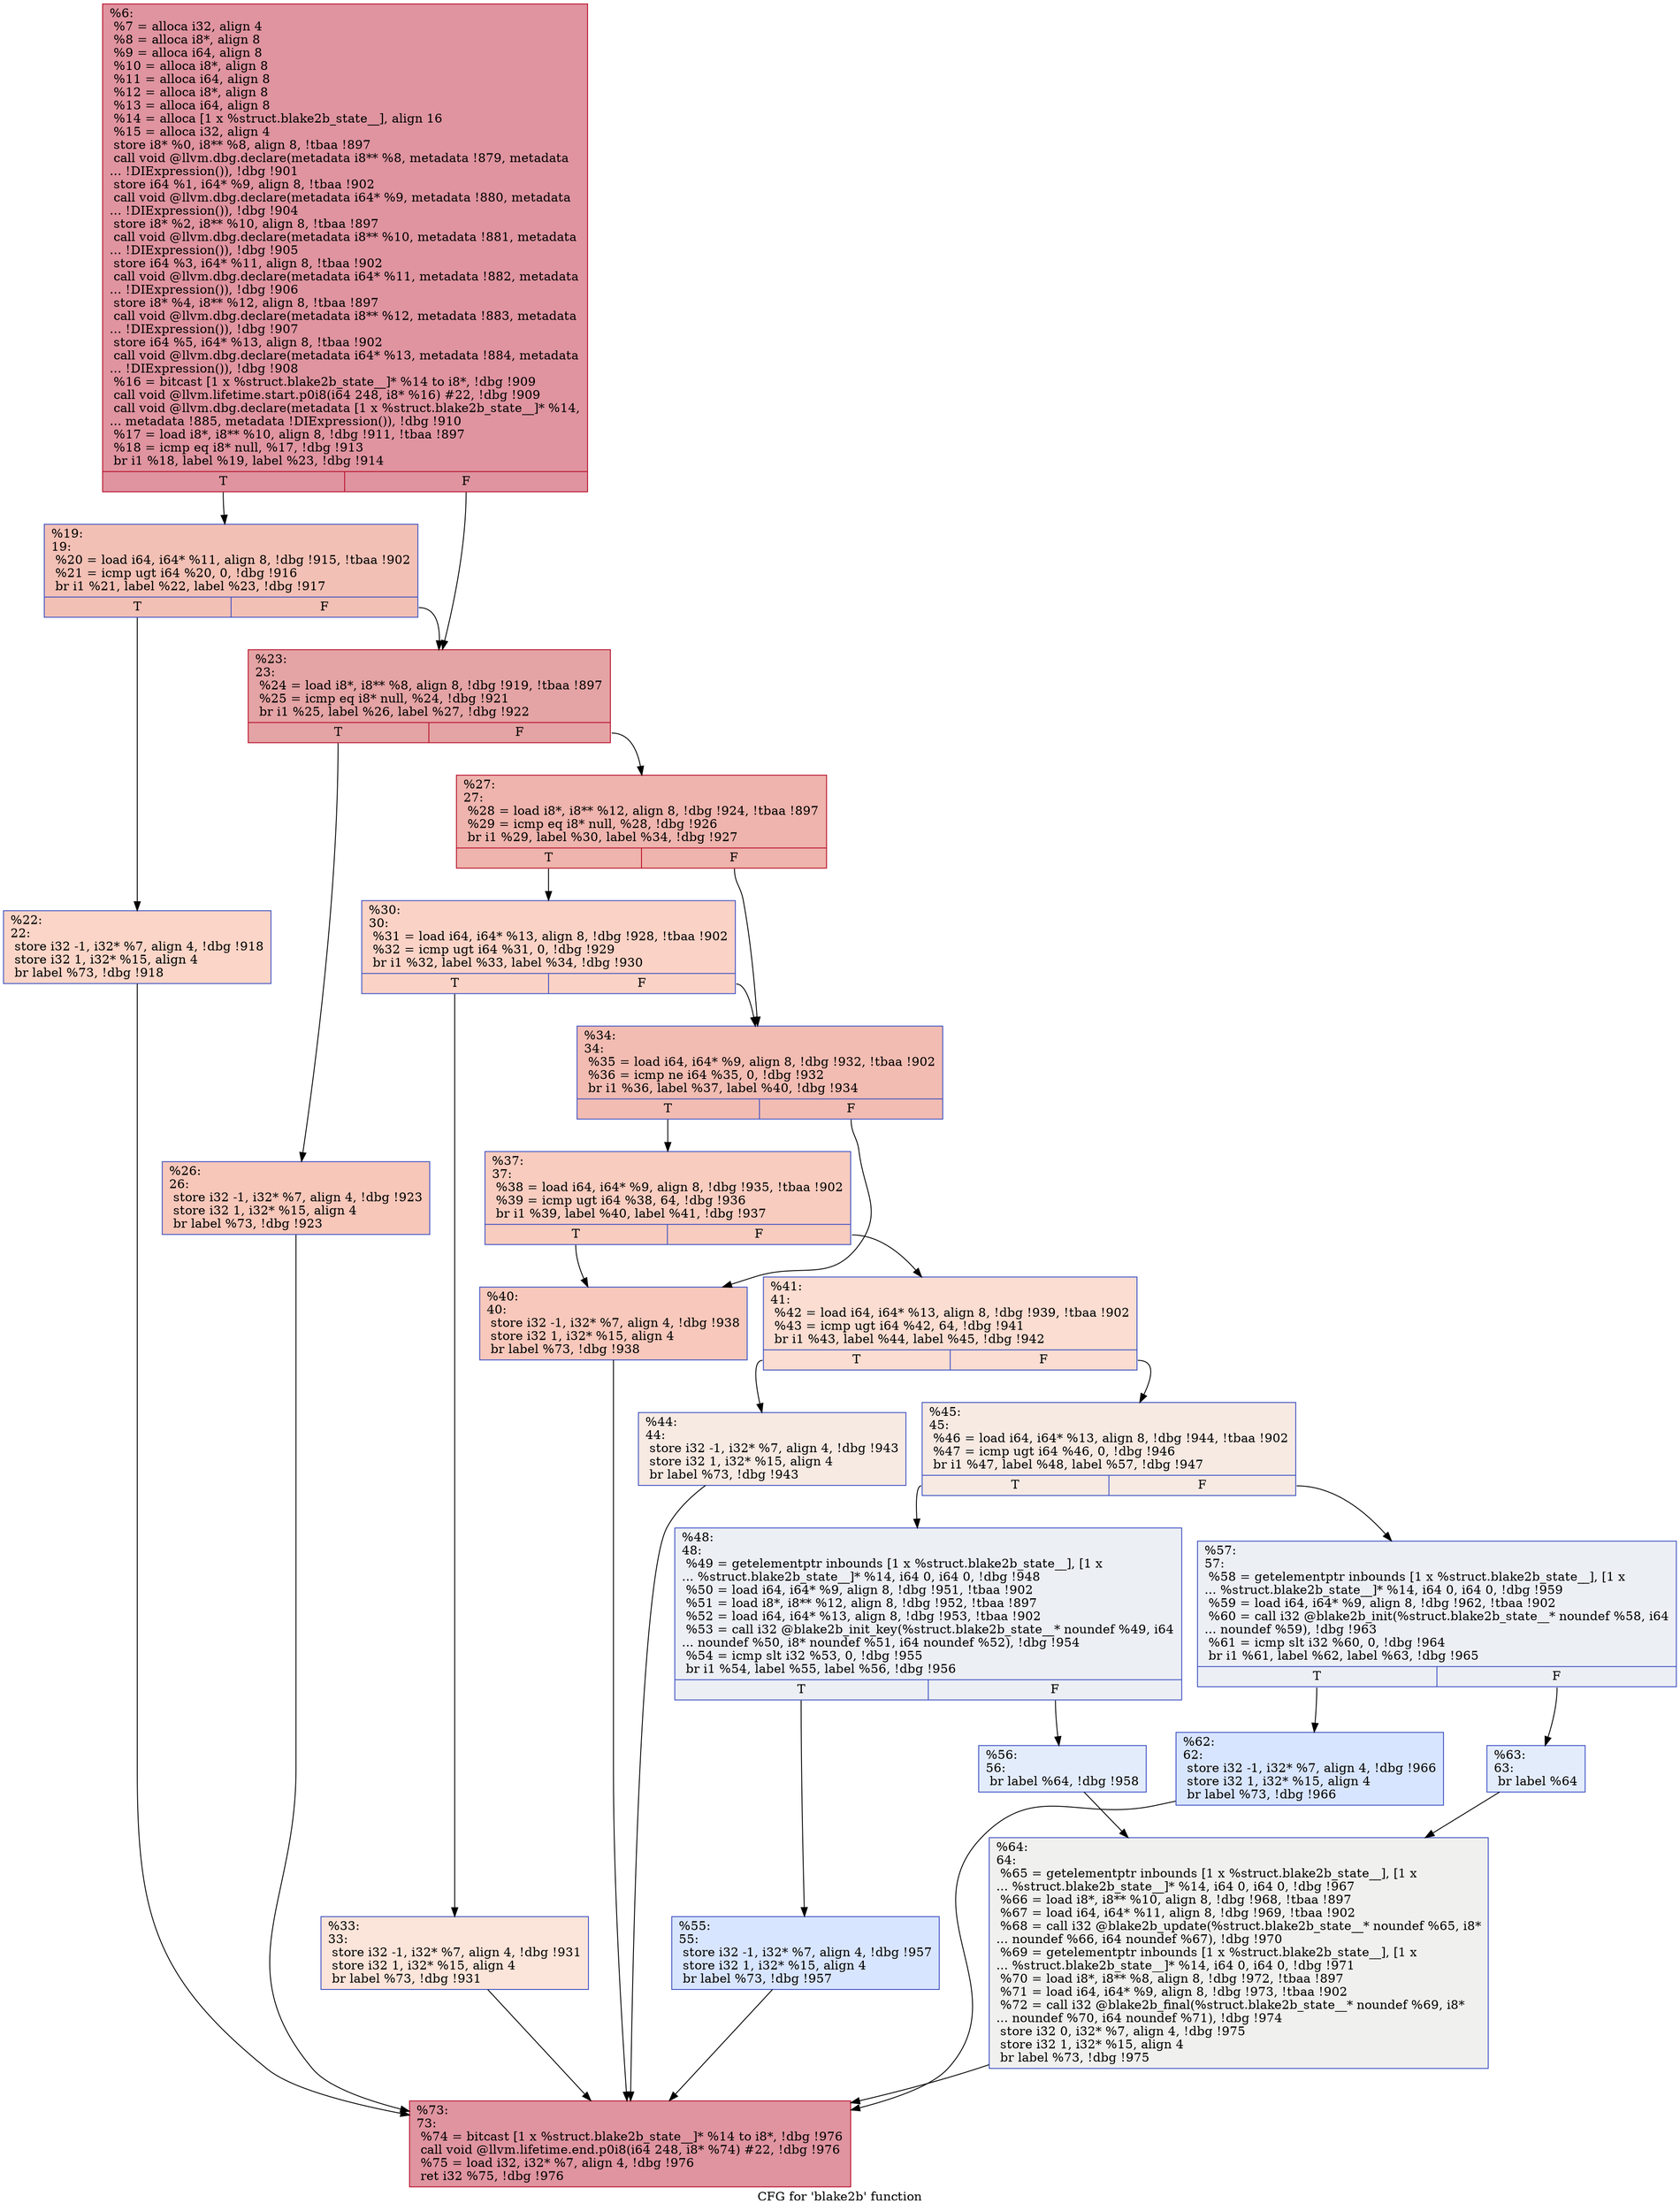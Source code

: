 digraph "CFG for 'blake2b' function" {
	label="CFG for 'blake2b' function";

	Node0x1282700 [shape=record,color="#b70d28ff", style=filled, fillcolor="#b70d2870",label="{%6:\l  %7 = alloca i32, align 4\l  %8 = alloca i8*, align 8\l  %9 = alloca i64, align 8\l  %10 = alloca i8*, align 8\l  %11 = alloca i64, align 8\l  %12 = alloca i8*, align 8\l  %13 = alloca i64, align 8\l  %14 = alloca [1 x %struct.blake2b_state__], align 16\l  %15 = alloca i32, align 4\l  store i8* %0, i8** %8, align 8, !tbaa !897\l  call void @llvm.dbg.declare(metadata i8** %8, metadata !879, metadata\l... !DIExpression()), !dbg !901\l  store i64 %1, i64* %9, align 8, !tbaa !902\l  call void @llvm.dbg.declare(metadata i64* %9, metadata !880, metadata\l... !DIExpression()), !dbg !904\l  store i8* %2, i8** %10, align 8, !tbaa !897\l  call void @llvm.dbg.declare(metadata i8** %10, metadata !881, metadata\l... !DIExpression()), !dbg !905\l  store i64 %3, i64* %11, align 8, !tbaa !902\l  call void @llvm.dbg.declare(metadata i64* %11, metadata !882, metadata\l... !DIExpression()), !dbg !906\l  store i8* %4, i8** %12, align 8, !tbaa !897\l  call void @llvm.dbg.declare(metadata i8** %12, metadata !883, metadata\l... !DIExpression()), !dbg !907\l  store i64 %5, i64* %13, align 8, !tbaa !902\l  call void @llvm.dbg.declare(metadata i64* %13, metadata !884, metadata\l... !DIExpression()), !dbg !908\l  %16 = bitcast [1 x %struct.blake2b_state__]* %14 to i8*, !dbg !909\l  call void @llvm.lifetime.start.p0i8(i64 248, i8* %16) #22, !dbg !909\l  call void @llvm.dbg.declare(metadata [1 x %struct.blake2b_state__]* %14,\l... metadata !885, metadata !DIExpression()), !dbg !910\l  %17 = load i8*, i8** %10, align 8, !dbg !911, !tbaa !897\l  %18 = icmp eq i8* null, %17, !dbg !913\l  br i1 %18, label %19, label %23, !dbg !914\l|{<s0>T|<s1>F}}"];
	Node0x1282700:s0 -> Node0x1282810;
	Node0x1282700:s1 -> Node0x12828b0;
	Node0x1282810 [shape=record,color="#3d50c3ff", style=filled, fillcolor="#e5705870",label="{%19:\l19:                                               \l  %20 = load i64, i64* %11, align 8, !dbg !915, !tbaa !902\l  %21 = icmp ugt i64 %20, 0, !dbg !916\l  br i1 %21, label %22, label %23, !dbg !917\l|{<s0>T|<s1>F}}"];
	Node0x1282810:s0 -> Node0x1282860;
	Node0x1282810:s1 -> Node0x12828b0;
	Node0x1282860 [shape=record,color="#3d50c3ff", style=filled, fillcolor="#f5a08170",label="{%22:\l22:                                               \l  store i32 -1, i32* %7, align 4, !dbg !918\l  store i32 1, i32* %15, align 4\l  br label %73, !dbg !918\l}"];
	Node0x1282860 -> Node0x1282e50;
	Node0x12828b0 [shape=record,color="#b70d28ff", style=filled, fillcolor="#c32e3170",label="{%23:\l23:                                               \l  %24 = load i8*, i8** %8, align 8, !dbg !919, !tbaa !897\l  %25 = icmp eq i8* null, %24, !dbg !921\l  br i1 %25, label %26, label %27, !dbg !922\l|{<s0>T|<s1>F}}"];
	Node0x12828b0:s0 -> Node0x1282900;
	Node0x12828b0:s1 -> Node0x1282950;
	Node0x1282900 [shape=record,color="#3d50c3ff", style=filled, fillcolor="#ec7f6370",label="{%26:\l26:                                               \l  store i32 -1, i32* %7, align 4, !dbg !923\l  store i32 1, i32* %15, align 4\l  br label %73, !dbg !923\l}"];
	Node0x1282900 -> Node0x1282e50;
	Node0x1282950 [shape=record,color="#b70d28ff", style=filled, fillcolor="#d8564670",label="{%27:\l27:                                               \l  %28 = load i8*, i8** %12, align 8, !dbg !924, !tbaa !897\l  %29 = icmp eq i8* null, %28, !dbg !926\l  br i1 %29, label %30, label %34, !dbg !927\l|{<s0>T|<s1>F}}"];
	Node0x1282950:s0 -> Node0x12829a0;
	Node0x1282950:s1 -> Node0x1282a40;
	Node0x12829a0 [shape=record,color="#3d50c3ff", style=filled, fillcolor="#f59c7d70",label="{%30:\l30:                                               \l  %31 = load i64, i64* %13, align 8, !dbg !928, !tbaa !902\l  %32 = icmp ugt i64 %31, 0, !dbg !929\l  br i1 %32, label %33, label %34, !dbg !930\l|{<s0>T|<s1>F}}"];
	Node0x12829a0:s0 -> Node0x12829f0;
	Node0x12829a0:s1 -> Node0x1282a40;
	Node0x12829f0 [shape=record,color="#3d50c3ff", style=filled, fillcolor="#f5c1a970",label="{%33:\l33:                                               \l  store i32 -1, i32* %7, align 4, !dbg !931\l  store i32 1, i32* %15, align 4\l  br label %73, !dbg !931\l}"];
	Node0x12829f0 -> Node0x1282e50;
	Node0x1282a40 [shape=record,color="#3d50c3ff", style=filled, fillcolor="#e1675170",label="{%34:\l34:                                               \l  %35 = load i64, i64* %9, align 8, !dbg !932, !tbaa !902\l  %36 = icmp ne i64 %35, 0, !dbg !932\l  br i1 %36, label %37, label %40, !dbg !934\l|{<s0>T|<s1>F}}"];
	Node0x1282a40:s0 -> Node0x1282a90;
	Node0x1282a40:s1 -> Node0x1282ae0;
	Node0x1282a90 [shape=record,color="#3d50c3ff", style=filled, fillcolor="#f08b6e70",label="{%37:\l37:                                               \l  %38 = load i64, i64* %9, align 8, !dbg !935, !tbaa !902\l  %39 = icmp ugt i64 %38, 64, !dbg !936\l  br i1 %39, label %40, label %41, !dbg !937\l|{<s0>T|<s1>F}}"];
	Node0x1282a90:s0 -> Node0x1282ae0;
	Node0x1282a90:s1 -> Node0x1282b30;
	Node0x1282ae0 [shape=record,color="#3d50c3ff", style=filled, fillcolor="#ed836670",label="{%40:\l40:                                               \l  store i32 -1, i32* %7, align 4, !dbg !938\l  store i32 1, i32* %15, align 4\l  br label %73, !dbg !938\l}"];
	Node0x1282ae0 -> Node0x1282e50;
	Node0x1282b30 [shape=record,color="#3d50c3ff", style=filled, fillcolor="#f7b39670",label="{%41:\l41:                                               \l  %42 = load i64, i64* %13, align 8, !dbg !939, !tbaa !902\l  %43 = icmp ugt i64 %42, 64, !dbg !941\l  br i1 %43, label %44, label %45, !dbg !942\l|{<s0>T|<s1>F}}"];
	Node0x1282b30:s0 -> Node0x1282b80;
	Node0x1282b30:s1 -> Node0x1282bd0;
	Node0x1282b80 [shape=record,color="#3d50c3ff", style=filled, fillcolor="#eed0c070",label="{%44:\l44:                                               \l  store i32 -1, i32* %7, align 4, !dbg !943\l  store i32 1, i32* %15, align 4\l  br label %73, !dbg !943\l}"];
	Node0x1282b80 -> Node0x1282e50;
	Node0x1282bd0 [shape=record,color="#3d50c3ff", style=filled, fillcolor="#eed0c070",label="{%45:\l45:                                               \l  %46 = load i64, i64* %13, align 8, !dbg !944, !tbaa !902\l  %47 = icmp ugt i64 %46, 0, !dbg !946\l  br i1 %47, label %48, label %57, !dbg !947\l|{<s0>T|<s1>F}}"];
	Node0x1282bd0:s0 -> Node0x1282c20;
	Node0x1282bd0:s1 -> Node0x1282d10;
	Node0x1282c20 [shape=record,color="#3d50c3ff", style=filled, fillcolor="#d4dbe670",label="{%48:\l48:                                               \l  %49 = getelementptr inbounds [1 x %struct.blake2b_state__], [1 x\l... %struct.blake2b_state__]* %14, i64 0, i64 0, !dbg !948\l  %50 = load i64, i64* %9, align 8, !dbg !951, !tbaa !902\l  %51 = load i8*, i8** %12, align 8, !dbg !952, !tbaa !897\l  %52 = load i64, i64* %13, align 8, !dbg !953, !tbaa !902\l  %53 = call i32 @blake2b_init_key(%struct.blake2b_state__* noundef %49, i64\l... noundef %50, i8* noundef %51, i64 noundef %52), !dbg !954\l  %54 = icmp slt i32 %53, 0, !dbg !955\l  br i1 %54, label %55, label %56, !dbg !956\l|{<s0>T|<s1>F}}"];
	Node0x1282c20:s0 -> Node0x1282c70;
	Node0x1282c20:s1 -> Node0x1282cc0;
	Node0x1282c70 [shape=record,color="#3d50c3ff", style=filled, fillcolor="#a7c5fe70",label="{%55:\l55:                                               \l  store i32 -1, i32* %7, align 4, !dbg !957\l  store i32 1, i32* %15, align 4\l  br label %73, !dbg !957\l}"];
	Node0x1282c70 -> Node0x1282e50;
	Node0x1282cc0 [shape=record,color="#3d50c3ff", style=filled, fillcolor="#bfd3f670",label="{%56:\l56:                                               \l  br label %64, !dbg !958\l}"];
	Node0x1282cc0 -> Node0x1282e00;
	Node0x1282d10 [shape=record,color="#3d50c3ff", style=filled, fillcolor="#d4dbe670",label="{%57:\l57:                                               \l  %58 = getelementptr inbounds [1 x %struct.blake2b_state__], [1 x\l... %struct.blake2b_state__]* %14, i64 0, i64 0, !dbg !959\l  %59 = load i64, i64* %9, align 8, !dbg !962, !tbaa !902\l  %60 = call i32 @blake2b_init(%struct.blake2b_state__* noundef %58, i64\l... noundef %59), !dbg !963\l  %61 = icmp slt i32 %60, 0, !dbg !964\l  br i1 %61, label %62, label %63, !dbg !965\l|{<s0>T|<s1>F}}"];
	Node0x1282d10:s0 -> Node0x1282d60;
	Node0x1282d10:s1 -> Node0x1282db0;
	Node0x1282d60 [shape=record,color="#3d50c3ff", style=filled, fillcolor="#a7c5fe70",label="{%62:\l62:                                               \l  store i32 -1, i32* %7, align 4, !dbg !966\l  store i32 1, i32* %15, align 4\l  br label %73, !dbg !966\l}"];
	Node0x1282d60 -> Node0x1282e50;
	Node0x1282db0 [shape=record,color="#3d50c3ff", style=filled, fillcolor="#bfd3f670",label="{%63:\l63:                                               \l  br label %64\l}"];
	Node0x1282db0 -> Node0x1282e00;
	Node0x1282e00 [shape=record,color="#3d50c3ff", style=filled, fillcolor="#dedcdb70",label="{%64:\l64:                                               \l  %65 = getelementptr inbounds [1 x %struct.blake2b_state__], [1 x\l... %struct.blake2b_state__]* %14, i64 0, i64 0, !dbg !967\l  %66 = load i8*, i8** %10, align 8, !dbg !968, !tbaa !897\l  %67 = load i64, i64* %11, align 8, !dbg !969, !tbaa !902\l  %68 = call i32 @blake2b_update(%struct.blake2b_state__* noundef %65, i8*\l... noundef %66, i64 noundef %67), !dbg !970\l  %69 = getelementptr inbounds [1 x %struct.blake2b_state__], [1 x\l... %struct.blake2b_state__]* %14, i64 0, i64 0, !dbg !971\l  %70 = load i8*, i8** %8, align 8, !dbg !972, !tbaa !897\l  %71 = load i64, i64* %9, align 8, !dbg !973, !tbaa !902\l  %72 = call i32 @blake2b_final(%struct.blake2b_state__* noundef %69, i8*\l... noundef %70, i64 noundef %71), !dbg !974\l  store i32 0, i32* %7, align 4, !dbg !975\l  store i32 1, i32* %15, align 4\l  br label %73, !dbg !975\l}"];
	Node0x1282e00 -> Node0x1282e50;
	Node0x1282e50 [shape=record,color="#b70d28ff", style=filled, fillcolor="#b70d2870",label="{%73:\l73:                                               \l  %74 = bitcast [1 x %struct.blake2b_state__]* %14 to i8*, !dbg !976\l  call void @llvm.lifetime.end.p0i8(i64 248, i8* %74) #22, !dbg !976\l  %75 = load i32, i32* %7, align 4, !dbg !976\l  ret i32 %75, !dbg !976\l}"];
}
